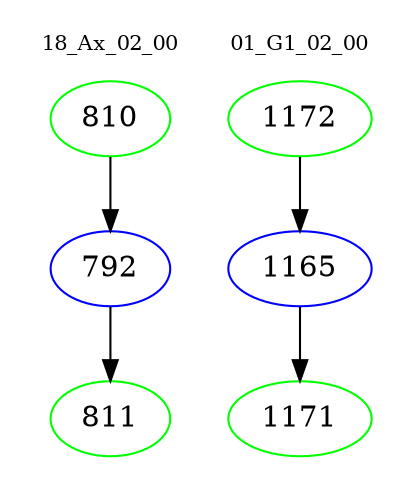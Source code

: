 digraph{
subgraph cluster_0 {
color = white
label = "18_Ax_02_00";
fontsize=10;
T0_810 [label="810", color="green"]
T0_810 -> T0_792 [color="black"]
T0_792 [label="792", color="blue"]
T0_792 -> T0_811 [color="black"]
T0_811 [label="811", color="green"]
}
subgraph cluster_1 {
color = white
label = "01_G1_02_00";
fontsize=10;
T1_1172 [label="1172", color="green"]
T1_1172 -> T1_1165 [color="black"]
T1_1165 [label="1165", color="blue"]
T1_1165 -> T1_1171 [color="black"]
T1_1171 [label="1171", color="green"]
}
}
